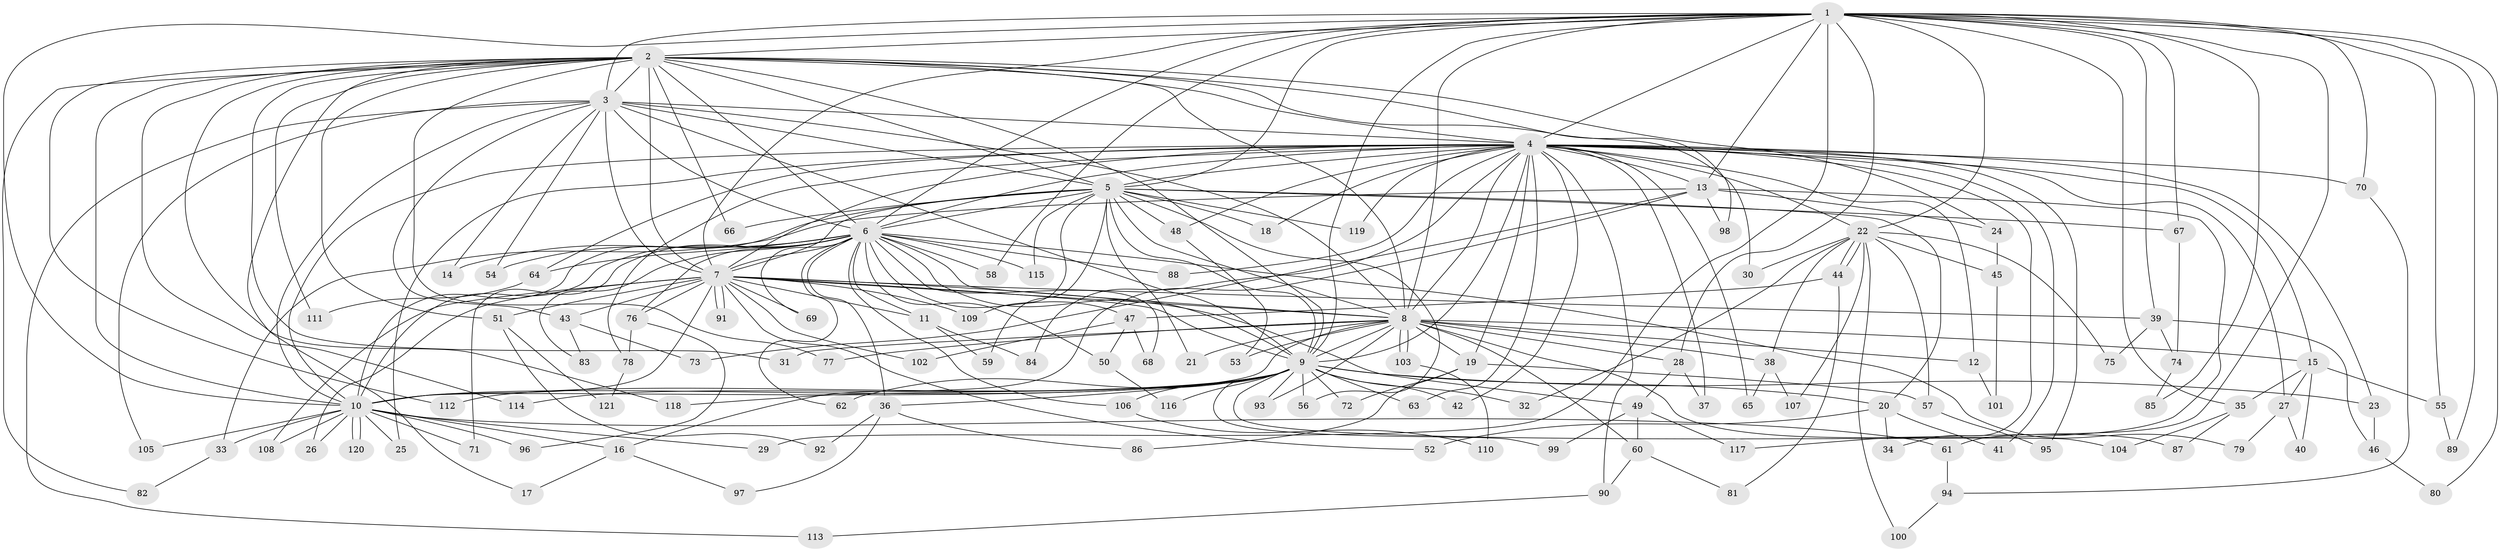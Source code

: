 // coarse degree distribution, {21: 0.021505376344086023, 20: 0.021505376344086023, 14: 0.010752688172043012, 32: 0.010752688172043012, 22: 0.021505376344086023, 26: 0.010752688172043012, 25: 0.010752688172043012, 4: 0.07526881720430108, 3: 0.21505376344086022, 10: 0.010752688172043012, 2: 0.5161290322580645, 5: 0.043010752688172046, 11: 0.010752688172043012, 7: 0.010752688172043012, 1: 0.010752688172043012}
// Generated by graph-tools (version 1.1) at 2025/41/03/06/25 10:41:35]
// undirected, 121 vertices, 267 edges
graph export_dot {
graph [start="1"]
  node [color=gray90,style=filled];
  1;
  2;
  3;
  4;
  5;
  6;
  7;
  8;
  9;
  10;
  11;
  12;
  13;
  14;
  15;
  16;
  17;
  18;
  19;
  20;
  21;
  22;
  23;
  24;
  25;
  26;
  27;
  28;
  29;
  30;
  31;
  32;
  33;
  34;
  35;
  36;
  37;
  38;
  39;
  40;
  41;
  42;
  43;
  44;
  45;
  46;
  47;
  48;
  49;
  50;
  51;
  52;
  53;
  54;
  55;
  56;
  57;
  58;
  59;
  60;
  61;
  62;
  63;
  64;
  65;
  66;
  67;
  68;
  69;
  70;
  71;
  72;
  73;
  74;
  75;
  76;
  77;
  78;
  79;
  80;
  81;
  82;
  83;
  84;
  85;
  86;
  87;
  88;
  89;
  90;
  91;
  92;
  93;
  94;
  95;
  96;
  97;
  98;
  99;
  100;
  101;
  102;
  103;
  104;
  105;
  106;
  107;
  108;
  109;
  110;
  111;
  112;
  113;
  114;
  115;
  116;
  117;
  118;
  119;
  120;
  121;
  1 -- 2;
  1 -- 3;
  1 -- 4;
  1 -- 5;
  1 -- 6;
  1 -- 7;
  1 -- 8;
  1 -- 9;
  1 -- 10;
  1 -- 13;
  1 -- 22;
  1 -- 28;
  1 -- 29;
  1 -- 35;
  1 -- 39;
  1 -- 55;
  1 -- 58;
  1 -- 61;
  1 -- 67;
  1 -- 70;
  1 -- 80;
  1 -- 85;
  1 -- 89;
  2 -- 3;
  2 -- 4;
  2 -- 5;
  2 -- 6;
  2 -- 7;
  2 -- 8;
  2 -- 9;
  2 -- 10;
  2 -- 17;
  2 -- 24;
  2 -- 30;
  2 -- 31;
  2 -- 51;
  2 -- 66;
  2 -- 77;
  2 -- 82;
  2 -- 98;
  2 -- 111;
  2 -- 112;
  2 -- 114;
  2 -- 118;
  3 -- 4;
  3 -- 5;
  3 -- 6;
  3 -- 7;
  3 -- 8;
  3 -- 9;
  3 -- 10;
  3 -- 14;
  3 -- 43;
  3 -- 54;
  3 -- 105;
  3 -- 113;
  4 -- 5;
  4 -- 6;
  4 -- 7;
  4 -- 8;
  4 -- 9;
  4 -- 10;
  4 -- 12;
  4 -- 13;
  4 -- 15;
  4 -- 18;
  4 -- 19;
  4 -- 22;
  4 -- 23;
  4 -- 25;
  4 -- 27;
  4 -- 34;
  4 -- 37;
  4 -- 41;
  4 -- 42;
  4 -- 48;
  4 -- 63;
  4 -- 64;
  4 -- 65;
  4 -- 70;
  4 -- 78;
  4 -- 84;
  4 -- 88;
  4 -- 90;
  4 -- 95;
  4 -- 119;
  5 -- 6;
  5 -- 7;
  5 -- 8;
  5 -- 9;
  5 -- 10;
  5 -- 18;
  5 -- 20;
  5 -- 21;
  5 -- 48;
  5 -- 56;
  5 -- 59;
  5 -- 66;
  5 -- 67;
  5 -- 109;
  5 -- 115;
  5 -- 119;
  6 -- 7;
  6 -- 8;
  6 -- 9;
  6 -- 10;
  6 -- 11;
  6 -- 14;
  6 -- 36;
  6 -- 47;
  6 -- 50;
  6 -- 54;
  6 -- 58;
  6 -- 62;
  6 -- 64;
  6 -- 68;
  6 -- 69;
  6 -- 71;
  6 -- 76;
  6 -- 79;
  6 -- 83;
  6 -- 88;
  6 -- 106;
  6 -- 115;
  7 -- 8;
  7 -- 9;
  7 -- 10;
  7 -- 11;
  7 -- 26;
  7 -- 39;
  7 -- 43;
  7 -- 49;
  7 -- 51;
  7 -- 52;
  7 -- 69;
  7 -- 76;
  7 -- 91;
  7 -- 91;
  7 -- 102;
  7 -- 108;
  7 -- 109;
  8 -- 9;
  8 -- 10;
  8 -- 12;
  8 -- 15;
  8 -- 19;
  8 -- 21;
  8 -- 28;
  8 -- 31;
  8 -- 38;
  8 -- 53;
  8 -- 60;
  8 -- 77;
  8 -- 87;
  8 -- 93;
  8 -- 103;
  8 -- 103;
  9 -- 10;
  9 -- 20;
  9 -- 23;
  9 -- 32;
  9 -- 36;
  9 -- 42;
  9 -- 56;
  9 -- 62;
  9 -- 63;
  9 -- 72;
  9 -- 93;
  9 -- 99;
  9 -- 104;
  9 -- 106;
  9 -- 112;
  9 -- 114;
  9 -- 116;
  9 -- 118;
  10 -- 16;
  10 -- 25;
  10 -- 26;
  10 -- 29;
  10 -- 33;
  10 -- 61;
  10 -- 71;
  10 -- 96;
  10 -- 105;
  10 -- 108;
  10 -- 120;
  10 -- 120;
  11 -- 59;
  11 -- 84;
  12 -- 101;
  13 -- 16;
  13 -- 24;
  13 -- 33;
  13 -- 73;
  13 -- 98;
  13 -- 117;
  15 -- 27;
  15 -- 35;
  15 -- 40;
  15 -- 55;
  16 -- 17;
  16 -- 97;
  19 -- 57;
  19 -- 72;
  19 -- 86;
  20 -- 34;
  20 -- 41;
  20 -- 52;
  22 -- 30;
  22 -- 32;
  22 -- 38;
  22 -- 44;
  22 -- 44;
  22 -- 45;
  22 -- 57;
  22 -- 75;
  22 -- 100;
  22 -- 107;
  23 -- 46;
  24 -- 45;
  27 -- 40;
  27 -- 79;
  28 -- 37;
  28 -- 49;
  33 -- 82;
  35 -- 87;
  35 -- 104;
  36 -- 86;
  36 -- 92;
  36 -- 97;
  38 -- 65;
  38 -- 107;
  39 -- 46;
  39 -- 74;
  39 -- 75;
  43 -- 73;
  43 -- 83;
  44 -- 47;
  44 -- 81;
  45 -- 101;
  46 -- 80;
  47 -- 50;
  47 -- 68;
  47 -- 102;
  48 -- 53;
  49 -- 60;
  49 -- 99;
  49 -- 117;
  50 -- 116;
  51 -- 92;
  51 -- 121;
  55 -- 89;
  57 -- 95;
  60 -- 81;
  60 -- 90;
  61 -- 94;
  64 -- 111;
  67 -- 74;
  70 -- 94;
  74 -- 85;
  76 -- 78;
  76 -- 96;
  78 -- 121;
  90 -- 113;
  94 -- 100;
  103 -- 110;
  106 -- 110;
}
